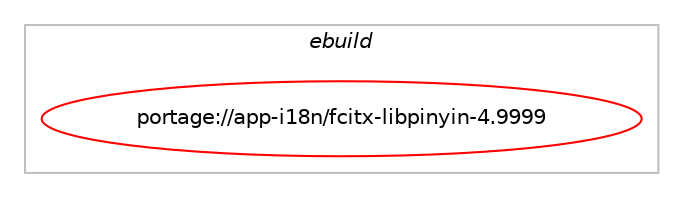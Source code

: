 digraph prolog {

# *************
# Graph options
# *************

newrank=true;
concentrate=true;
compound=true;
graph [rankdir=LR,fontname=Helvetica,fontsize=10,ranksep=1.5];#, ranksep=2.5, nodesep=0.2];
edge  [arrowhead=vee];
node  [fontname=Helvetica,fontsize=10];

# **********
# The ebuild
# **********

subgraph cluster_leftcol {
color=gray;
label=<<i>ebuild</i>>;
id [label="portage://app-i18n/fcitx-libpinyin-4.9999", color=red, width=4, href="../app-i18n/fcitx-libpinyin-4.9999.svg"];
}

# ****************
# The dependencies
# ****************

subgraph cluster_midcol {
color=gray;
label=<<i>dependencies</i>>;
subgraph cluster_compile {
fillcolor="#eeeeee";
style=filled;
label=<<i>compile</i>>;
# *** BEGIN UNKNOWN DEPENDENCY TYPE (TODO) ***
# id -> equal(use_conditional_group(positive,dictionary-manager,portage://app-i18n/fcitx-libpinyin-4.9999,[package_dependency(portage://app-i18n/fcitx-libpinyin-4.9999,install,no,app-i18n,fcitx-qt5,greaterequal,[1.1,,,1.1],[slot(4)],[]),package_dependency(portage://app-i18n/fcitx-libpinyin-4.9999,install,no,dev-qt,qtcore,greaterequal,[5.7,,,5.7],[slot(5)],[]),package_dependency(portage://app-i18n/fcitx-libpinyin-4.9999,install,no,dev-qt,qtdbus,greaterequal,[5.7,,,5.7],[slot(5)],[]),package_dependency(portage://app-i18n/fcitx-libpinyin-4.9999,install,no,dev-qt,qtgui,greaterequal,[5.7,,,5.7],[slot(5)],[]),package_dependency(portage://app-i18n/fcitx-libpinyin-4.9999,install,no,dev-qt,qtnetwork,greaterequal,[5.7,,,5.7],[slot(5)],[]),package_dependency(portage://app-i18n/fcitx-libpinyin-4.9999,install,no,dev-qt,qtwebengine,greaterequal,[5.7,,,5.7],[slot(5)],[use(enable(widgets),none)]),package_dependency(portage://app-i18n/fcitx-libpinyin-4.9999,install,no,dev-qt,qtwidgets,greaterequal,[5.7,,,5.7],[slot(5)],[])]))
# *** END UNKNOWN DEPENDENCY TYPE (TODO) ***

# *** BEGIN UNKNOWN DEPENDENCY TYPE (TODO) ***
# id -> equal(package_dependency(portage://app-i18n/fcitx-libpinyin-4.9999,install,no,app-i18n,fcitx,greaterequal,[4.2.9,,,4.2.9],[slot(4)],[]))
# *** END UNKNOWN DEPENDENCY TYPE (TODO) ***

# *** BEGIN UNKNOWN DEPENDENCY TYPE (TODO) ***
# id -> equal(package_dependency(portage://app-i18n/fcitx-libpinyin-4.9999,install,no,app-i18n,libpinyin,greaterequal,[2.1.0,,,2.1.0],any_same_slot,[]))
# *** END UNKNOWN DEPENDENCY TYPE (TODO) ***

# *** BEGIN UNKNOWN DEPENDENCY TYPE (TODO) ***
# id -> equal(package_dependency(portage://app-i18n/fcitx-libpinyin-4.9999,install,no,dev-libs,glib,none,[,,],[slot(2)],[]))
# *** END UNKNOWN DEPENDENCY TYPE (TODO) ***

# *** BEGIN UNKNOWN DEPENDENCY TYPE (TODO) ***
# id -> equal(package_dependency(portage://app-i18n/fcitx-libpinyin-4.9999,install,no,sys-apps,dbus,none,[,,],[],[]))
# *** END UNKNOWN DEPENDENCY TYPE (TODO) ***

# *** BEGIN UNKNOWN DEPENDENCY TYPE (TODO) ***
# id -> equal(package_dependency(portage://app-i18n/fcitx-libpinyin-4.9999,install,no,virtual,libintl,none,[,,],[],[]))
# *** END UNKNOWN DEPENDENCY TYPE (TODO) ***

}
subgraph cluster_compileandrun {
fillcolor="#eeeeee";
style=filled;
label=<<i>compile and run</i>>;
}
subgraph cluster_run {
fillcolor="#eeeeee";
style=filled;
label=<<i>run</i>>;
# *** BEGIN UNKNOWN DEPENDENCY TYPE (TODO) ***
# id -> equal(use_conditional_group(positive,dictionary-manager,portage://app-i18n/fcitx-libpinyin-4.9999,[package_dependency(portage://app-i18n/fcitx-libpinyin-4.9999,run,no,app-i18n,fcitx-qt5,greaterequal,[1.1,,,1.1],[slot(4)],[]),package_dependency(portage://app-i18n/fcitx-libpinyin-4.9999,run,no,dev-qt,qtcore,greaterequal,[5.7,,,5.7],[slot(5)],[]),package_dependency(portage://app-i18n/fcitx-libpinyin-4.9999,run,no,dev-qt,qtdbus,greaterequal,[5.7,,,5.7],[slot(5)],[]),package_dependency(portage://app-i18n/fcitx-libpinyin-4.9999,run,no,dev-qt,qtgui,greaterequal,[5.7,,,5.7],[slot(5)],[]),package_dependency(portage://app-i18n/fcitx-libpinyin-4.9999,run,no,dev-qt,qtnetwork,greaterequal,[5.7,,,5.7],[slot(5)],[]),package_dependency(portage://app-i18n/fcitx-libpinyin-4.9999,run,no,dev-qt,qtwebengine,greaterequal,[5.7,,,5.7],[slot(5)],[use(enable(widgets),none)]),package_dependency(portage://app-i18n/fcitx-libpinyin-4.9999,run,no,dev-qt,qtwidgets,greaterequal,[5.7,,,5.7],[slot(5)],[])]))
# *** END UNKNOWN DEPENDENCY TYPE (TODO) ***

# *** BEGIN UNKNOWN DEPENDENCY TYPE (TODO) ***
# id -> equal(package_dependency(portage://app-i18n/fcitx-libpinyin-4.9999,run,no,app-i18n,fcitx,greaterequal,[4.2.9,,,4.2.9],[slot(4)],[]))
# *** END UNKNOWN DEPENDENCY TYPE (TODO) ***

# *** BEGIN UNKNOWN DEPENDENCY TYPE (TODO) ***
# id -> equal(package_dependency(portage://app-i18n/fcitx-libpinyin-4.9999,run,no,app-i18n,libpinyin,greaterequal,[2.1.0,,,2.1.0],any_same_slot,[]))
# *** END UNKNOWN DEPENDENCY TYPE (TODO) ***

# *** BEGIN UNKNOWN DEPENDENCY TYPE (TODO) ***
# id -> equal(package_dependency(portage://app-i18n/fcitx-libpinyin-4.9999,run,no,dev-libs,glib,none,[,,],[slot(2)],[]))
# *** END UNKNOWN DEPENDENCY TYPE (TODO) ***

# *** BEGIN UNKNOWN DEPENDENCY TYPE (TODO) ***
# id -> equal(package_dependency(portage://app-i18n/fcitx-libpinyin-4.9999,run,no,sys-apps,dbus,none,[,,],[],[]))
# *** END UNKNOWN DEPENDENCY TYPE (TODO) ***

# *** BEGIN UNKNOWN DEPENDENCY TYPE (TODO) ***
# id -> equal(package_dependency(portage://app-i18n/fcitx-libpinyin-4.9999,run,no,virtual,libintl,none,[,,],[],[]))
# *** END UNKNOWN DEPENDENCY TYPE (TODO) ***

}
}

# **************
# The candidates
# **************

subgraph cluster_choices {
rank=same;
color=gray;
label=<<i>candidates</i>>;

}

}
